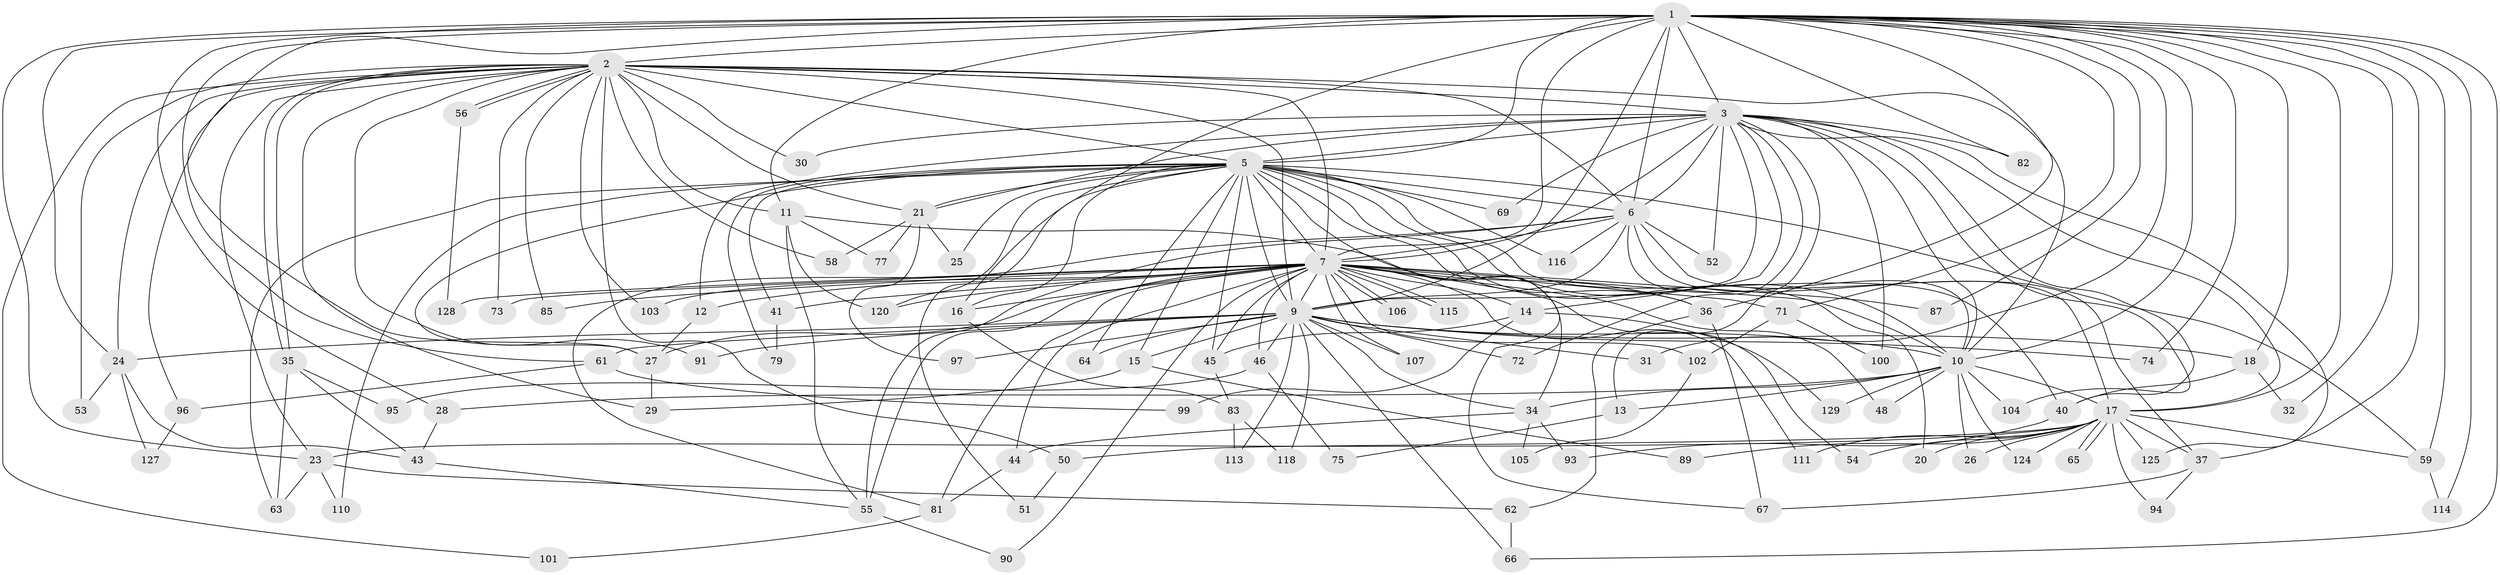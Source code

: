// original degree distribution, {20: 0.015503875968992248, 29: 0.007751937984496124, 23: 0.007751937984496124, 19: 0.031007751937984496, 15: 0.007751937984496124, 37: 0.007751937984496124, 24: 0.007751937984496124, 5: 0.06976744186046512, 3: 0.17054263565891473, 4: 0.10852713178294573, 2: 0.5503875968992248, 7: 0.007751937984496124, 6: 0.007751937984496124}
// Generated by graph-tools (version 1.1) at 2025/41/03/06/25 10:41:43]
// undirected, 98 vertices, 231 edges
graph export_dot {
graph [start="1"]
  node [color=gray90,style=filled];
  1 [super="+4"];
  2 [super="+109"];
  3 [super="+33"];
  5 [super="+8"];
  6 [super="+112"];
  7 [super="+68"];
  9 [super="+22"];
  10 [super="+19"];
  11 [super="+117"];
  12 [super="+39"];
  13;
  14;
  15;
  16 [super="+47"];
  17 [super="+57"];
  18;
  20;
  21 [super="+70"];
  23 [super="+49"];
  24 [super="+119"];
  25;
  26;
  27 [super="+42"];
  28;
  29 [super="+80"];
  30;
  31;
  32;
  34 [super="+92"];
  35 [super="+123"];
  36 [super="+76"];
  37 [super="+38"];
  40 [super="+60"];
  41;
  43;
  44;
  45 [super="+121"];
  46;
  48;
  50;
  51;
  52;
  53;
  54 [super="+86"];
  55 [super="+108"];
  56;
  58;
  59 [super="+78"];
  61;
  62;
  63 [super="+84"];
  64;
  65;
  66 [super="+126"];
  67 [super="+98"];
  69;
  71;
  72;
  73;
  74;
  75;
  77;
  79;
  81 [super="+88"];
  82;
  83;
  85;
  87;
  89;
  90;
  91;
  93;
  94;
  95;
  96;
  97;
  99;
  100;
  101;
  102;
  103;
  104;
  105;
  106;
  107;
  110;
  111;
  113;
  114;
  115;
  116;
  118;
  120 [super="+122"];
  124;
  125;
  127;
  128;
  129;
  1 -- 2 [weight=2];
  1 -- 3 [weight=2];
  1 -- 5 [weight=4];
  1 -- 6 [weight=2];
  1 -- 7 [weight=2];
  1 -- 9 [weight=2];
  1 -- 10 [weight=2];
  1 -- 17 [weight=2];
  1 -- 23;
  1 -- 24;
  1 -- 31;
  1 -- 32;
  1 -- 36;
  1 -- 87;
  1 -- 114;
  1 -- 71;
  1 -- 11;
  1 -- 74;
  1 -- 18;
  1 -- 82;
  1 -- 28;
  1 -- 37;
  1 -- 61;
  1 -- 59;
  1 -- 27;
  1 -- 66;
  1 -- 16;
  2 -- 3;
  2 -- 5 [weight=2];
  2 -- 6;
  2 -- 7 [weight=2];
  2 -- 9;
  2 -- 10;
  2 -- 11;
  2 -- 23;
  2 -- 24;
  2 -- 29;
  2 -- 30;
  2 -- 35;
  2 -- 35;
  2 -- 50;
  2 -- 53;
  2 -- 56;
  2 -- 56;
  2 -- 58;
  2 -- 73;
  2 -- 85;
  2 -- 91;
  2 -- 96;
  2 -- 101;
  2 -- 103;
  2 -- 21;
  3 -- 5 [weight=2];
  3 -- 6;
  3 -- 7;
  3 -- 9;
  3 -- 10;
  3 -- 12;
  3 -- 13;
  3 -- 14;
  3 -- 21;
  3 -- 30;
  3 -- 52;
  3 -- 69;
  3 -- 72;
  3 -- 82;
  3 -- 100;
  3 -- 104;
  3 -- 125;
  3 -- 17;
  3 -- 40;
  5 -- 6 [weight=2];
  5 -- 7 [weight=2];
  5 -- 9 [weight=3];
  5 -- 10 [weight=2];
  5 -- 15;
  5 -- 16;
  5 -- 21;
  5 -- 40;
  5 -- 59;
  5 -- 63;
  5 -- 69;
  5 -- 120;
  5 -- 64;
  5 -- 79;
  5 -- 20;
  5 -- 25;
  5 -- 27;
  5 -- 36;
  5 -- 41;
  5 -- 110;
  5 -- 51;
  5 -- 116;
  5 -- 67;
  5 -- 45;
  6 -- 7;
  6 -- 9;
  6 -- 10;
  6 -- 37;
  6 -- 52;
  6 -- 81;
  6 -- 116;
  6 -- 55;
  6 -- 17;
  7 -- 9 [weight=2];
  7 -- 10;
  7 -- 12;
  7 -- 14;
  7 -- 16;
  7 -- 27;
  7 -- 41;
  7 -- 44;
  7 -- 45;
  7 -- 46;
  7 -- 48;
  7 -- 54 [weight=2];
  7 -- 55;
  7 -- 71;
  7 -- 73;
  7 -- 81;
  7 -- 85;
  7 -- 87;
  7 -- 90;
  7 -- 106;
  7 -- 106;
  7 -- 107;
  7 -- 111;
  7 -- 115;
  7 -- 115;
  7 -- 120;
  7 -- 128;
  7 -- 103;
  7 -- 102;
  7 -- 36;
  9 -- 10;
  9 -- 15;
  9 -- 18;
  9 -- 34;
  9 -- 46;
  9 -- 61;
  9 -- 64;
  9 -- 66;
  9 -- 72;
  9 -- 91;
  9 -- 97;
  9 -- 107;
  9 -- 113;
  9 -- 118;
  9 -- 74;
  9 -- 31;
  9 -- 24;
  10 -- 13;
  10 -- 26;
  10 -- 28;
  10 -- 34;
  10 -- 48;
  10 -- 104;
  10 -- 124;
  10 -- 129;
  10 -- 17 [weight=2];
  11 -- 77;
  11 -- 55;
  11 -- 34;
  11 -- 120;
  12 -- 27;
  13 -- 75;
  14 -- 45;
  14 -- 99;
  14 -- 129;
  15 -- 29;
  15 -- 89;
  16 -- 83;
  17 -- 20;
  17 -- 26;
  17 -- 50;
  17 -- 54;
  17 -- 59;
  17 -- 65;
  17 -- 65;
  17 -- 89;
  17 -- 94;
  17 -- 111;
  17 -- 124;
  17 -- 37;
  17 -- 125;
  17 -- 23;
  18 -- 32;
  18 -- 40;
  21 -- 25;
  21 -- 58;
  21 -- 77;
  21 -- 97;
  23 -- 62;
  23 -- 63;
  23 -- 110;
  24 -- 43;
  24 -- 53;
  24 -- 127;
  27 -- 29;
  28 -- 43;
  34 -- 44;
  34 -- 93;
  34 -- 105;
  35 -- 63;
  35 -- 95;
  35 -- 43;
  36 -- 62;
  36 -- 67;
  37 -- 67;
  37 -- 94;
  40 -- 93;
  41 -- 79;
  43 -- 55;
  44 -- 81;
  45 -- 83;
  46 -- 75;
  46 -- 95;
  50 -- 51;
  55 -- 90;
  56 -- 128;
  59 -- 114;
  61 -- 96;
  61 -- 99;
  62 -- 66;
  71 -- 100;
  71 -- 102;
  81 -- 101;
  83 -- 113;
  83 -- 118;
  96 -- 127;
  102 -- 105;
}
